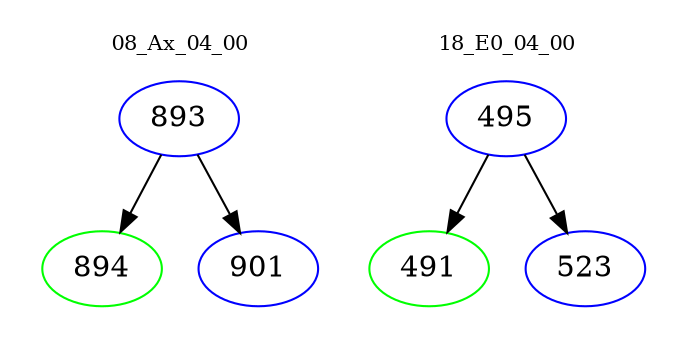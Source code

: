 digraph{
subgraph cluster_0 {
color = white
label = "08_Ax_04_00";
fontsize=10;
T0_893 [label="893", color="blue"]
T0_893 -> T0_894 [color="black"]
T0_894 [label="894", color="green"]
T0_893 -> T0_901 [color="black"]
T0_901 [label="901", color="blue"]
}
subgraph cluster_1 {
color = white
label = "18_E0_04_00";
fontsize=10;
T1_495 [label="495", color="blue"]
T1_495 -> T1_491 [color="black"]
T1_491 [label="491", color="green"]
T1_495 -> T1_523 [color="black"]
T1_523 [label="523", color="blue"]
}
}
